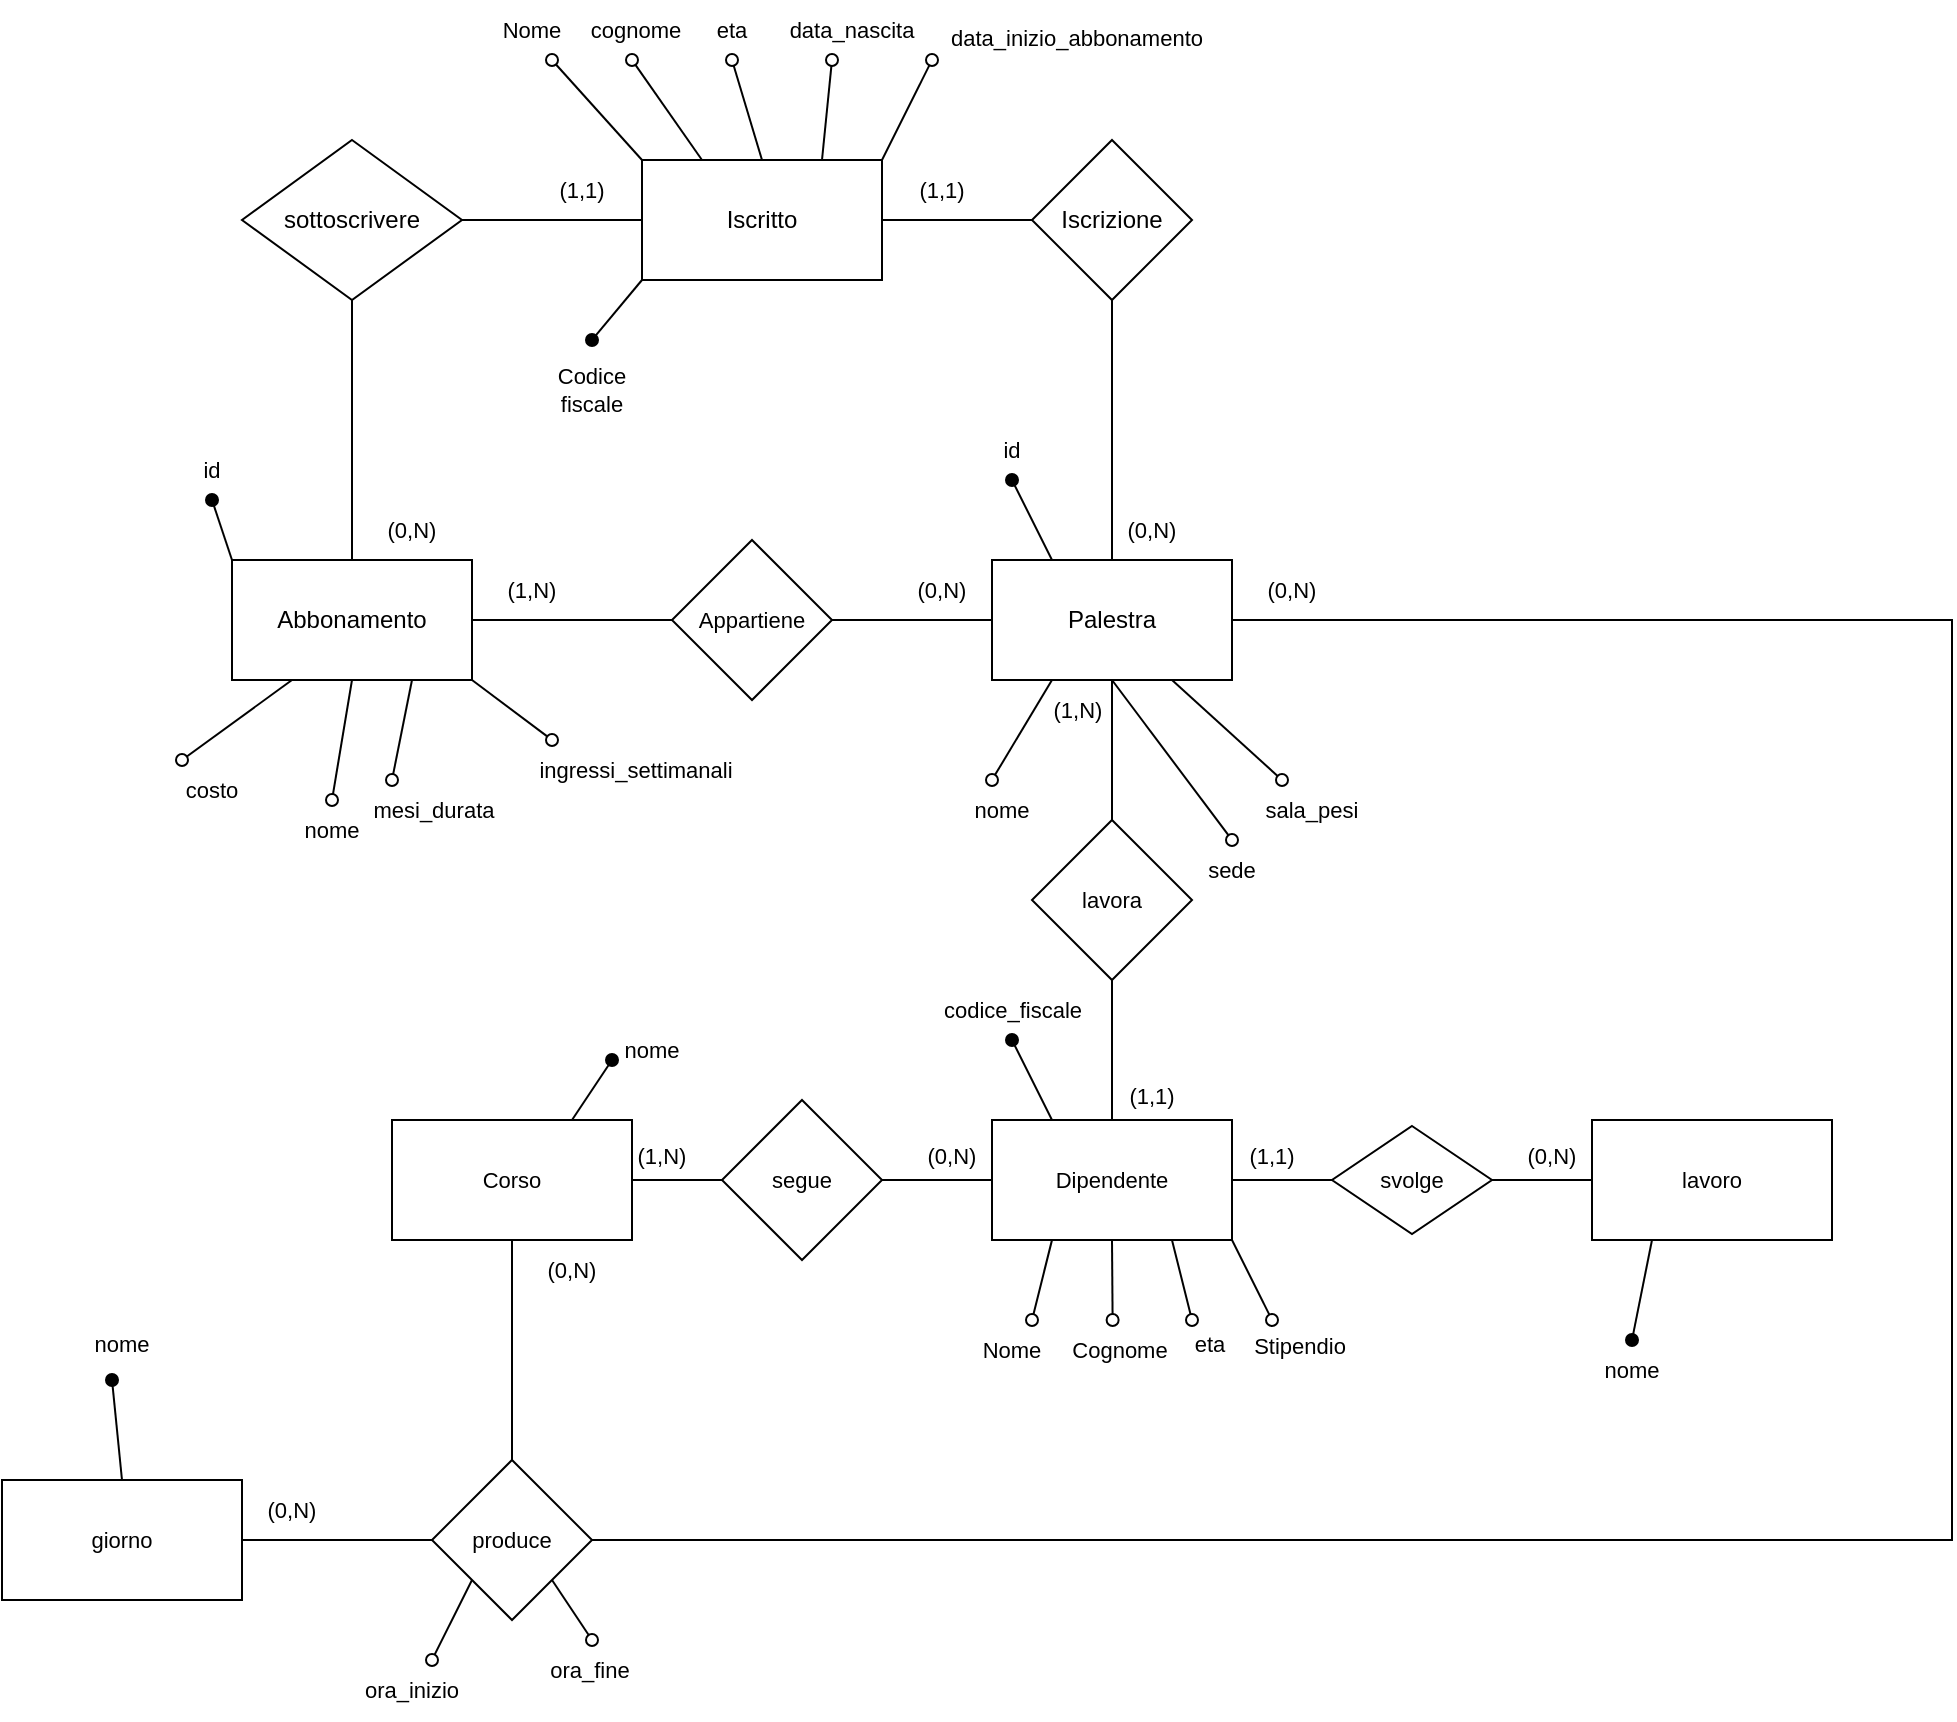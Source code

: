 <mxfile version="20.8.13" type="device"><diagram name="Page-1" id="3fQFfWbsSqfeV6-LvqqX"><mxGraphModel dx="612" dy="905" grid="1" gridSize="10" guides="1" tooltips="1" connect="1" arrows="1" fold="1" page="1" pageScale="1" pageWidth="850" pageHeight="1100" math="0" shadow="0"><root><mxCell id="0"/><mxCell id="1" parent="0"/><mxCell id="5hVPYMom1Oy6TIoJxcnM-8" style="edgeStyle=none;shape=connector;rounded=0;orthogonalLoop=1;jettySize=auto;html=1;exitX=1;exitY=0.5;exitDx=0;exitDy=0;entryX=0;entryY=0.5;entryDx=0;entryDy=0;labelBackgroundColor=default;strokeColor=default;fontFamily=Helvetica;fontSize=11;fontColor=default;startArrow=none;startFill=0;endArrow=none;endFill=0;" edge="1" parent="1" source="5hVPYMom1Oy6TIoJxcnM-1" target="5hVPYMom1Oy6TIoJxcnM-6"><mxGeometry relative="1" as="geometry"/></mxCell><mxCell id="5hVPYMom1Oy6TIoJxcnM-35" style="edgeStyle=none;shape=connector;rounded=0;orthogonalLoop=1;jettySize=auto;html=1;exitX=0;exitY=0;exitDx=0;exitDy=0;labelBackgroundColor=default;strokeColor=default;fontFamily=Helvetica;fontSize=11;fontColor=default;startArrow=none;startFill=0;endArrow=oval;endFill=0;" edge="1" parent="1" source="5hVPYMom1Oy6TIoJxcnM-1"><mxGeometry relative="1" as="geometry"><mxPoint x="340" y="160" as="targetPoint"/></mxGeometry></mxCell><mxCell id="5hVPYMom1Oy6TIoJxcnM-38" style="edgeStyle=none;shape=connector;rounded=0;orthogonalLoop=1;jettySize=auto;html=1;exitX=0.25;exitY=0;exitDx=0;exitDy=0;labelBackgroundColor=default;strokeColor=default;fontFamily=Helvetica;fontSize=11;fontColor=default;startArrow=none;startFill=0;endArrow=oval;endFill=0;" edge="1" parent="1" source="5hVPYMom1Oy6TIoJxcnM-1"><mxGeometry relative="1" as="geometry"><mxPoint x="380" y="160" as="targetPoint"/></mxGeometry></mxCell><mxCell id="5hVPYMom1Oy6TIoJxcnM-40" style="edgeStyle=none;shape=connector;rounded=0;orthogonalLoop=1;jettySize=auto;html=1;exitX=0.5;exitY=0;exitDx=0;exitDy=0;labelBackgroundColor=default;strokeColor=default;fontFamily=Helvetica;fontSize=11;fontColor=default;startArrow=none;startFill=0;endArrow=oval;endFill=0;" edge="1" parent="1" source="5hVPYMom1Oy6TIoJxcnM-1"><mxGeometry relative="1" as="geometry"><mxPoint x="430" y="160" as="targetPoint"/></mxGeometry></mxCell><mxCell id="5hVPYMom1Oy6TIoJxcnM-41" style="edgeStyle=none;shape=connector;rounded=0;orthogonalLoop=1;jettySize=auto;html=1;exitX=0.75;exitY=0;exitDx=0;exitDy=0;labelBackgroundColor=default;strokeColor=default;fontFamily=Helvetica;fontSize=11;fontColor=default;startArrow=none;startFill=0;endArrow=oval;endFill=0;" edge="1" parent="1" source="5hVPYMom1Oy6TIoJxcnM-1"><mxGeometry relative="1" as="geometry"><mxPoint x="480" y="160" as="targetPoint"/></mxGeometry></mxCell><mxCell id="5hVPYMom1Oy6TIoJxcnM-49" style="edgeStyle=none;shape=connector;rounded=0;orthogonalLoop=1;jettySize=auto;html=1;exitX=0;exitY=1;exitDx=0;exitDy=0;labelBackgroundColor=default;strokeColor=default;fontFamily=Helvetica;fontSize=11;fontColor=default;startArrow=none;startFill=0;endArrow=oval;endFill=1;" edge="1" parent="1" source="5hVPYMom1Oy6TIoJxcnM-1"><mxGeometry relative="1" as="geometry"><mxPoint x="360" y="300" as="targetPoint"/></mxGeometry></mxCell><mxCell id="5hVPYMom1Oy6TIoJxcnM-1" value="Iscritto" style="rounded=0;whiteSpace=wrap;html=1;" vertex="1" parent="1"><mxGeometry x="385" y="210" width="120" height="60" as="geometry"/></mxCell><mxCell id="5hVPYMom1Oy6TIoJxcnM-21" style="edgeStyle=none;shape=connector;rounded=0;orthogonalLoop=1;jettySize=auto;html=1;exitX=1;exitY=0.5;exitDx=0;exitDy=0;entryX=0;entryY=0.5;entryDx=0;entryDy=0;labelBackgroundColor=default;strokeColor=default;fontFamily=Helvetica;fontSize=11;fontColor=default;startArrow=none;startFill=0;endArrow=none;endFill=0;" edge="1" parent="1" source="5hVPYMom1Oy6TIoJxcnM-2" target="5hVPYMom1Oy6TIoJxcnM-62"><mxGeometry relative="1" as="geometry"><mxPoint x="220.0" y="450" as="targetPoint"/></mxGeometry></mxCell><mxCell id="5hVPYMom1Oy6TIoJxcnM-51" style="edgeStyle=none;shape=connector;rounded=0;orthogonalLoop=1;jettySize=auto;html=1;exitX=0.5;exitY=1;exitDx=0;exitDy=0;labelBackgroundColor=default;strokeColor=default;fontFamily=Helvetica;fontSize=11;fontColor=default;startArrow=none;startFill=0;endArrow=oval;endFill=0;" edge="1" parent="1" source="5hVPYMom1Oy6TIoJxcnM-2"><mxGeometry relative="1" as="geometry"><mxPoint x="230" y="530" as="targetPoint"/></mxGeometry></mxCell><mxCell id="5hVPYMom1Oy6TIoJxcnM-52" style="edgeStyle=none;shape=connector;rounded=0;orthogonalLoop=1;jettySize=auto;html=1;exitX=0.75;exitY=1;exitDx=0;exitDy=0;labelBackgroundColor=default;strokeColor=default;fontFamily=Helvetica;fontSize=11;fontColor=default;startArrow=none;startFill=0;endArrow=oval;endFill=0;" edge="1" parent="1" source="5hVPYMom1Oy6TIoJxcnM-2"><mxGeometry relative="1" as="geometry"><mxPoint x="260" y="520" as="targetPoint"/></mxGeometry></mxCell><mxCell id="5hVPYMom1Oy6TIoJxcnM-53" style="edgeStyle=none;shape=connector;rounded=0;orthogonalLoop=1;jettySize=auto;html=1;exitX=1;exitY=1;exitDx=0;exitDy=0;labelBackgroundColor=default;strokeColor=default;fontFamily=Helvetica;fontSize=11;fontColor=default;startArrow=none;startFill=0;endArrow=oval;endFill=0;" edge="1" parent="1" source="5hVPYMom1Oy6TIoJxcnM-2"><mxGeometry relative="1" as="geometry"><mxPoint x="340" y="500" as="targetPoint"/></mxGeometry></mxCell><mxCell id="5hVPYMom1Oy6TIoJxcnM-54" style="edgeStyle=none;shape=connector;rounded=0;orthogonalLoop=1;jettySize=auto;html=1;exitX=0.25;exitY=1;exitDx=0;exitDy=0;labelBackgroundColor=default;strokeColor=default;fontFamily=Helvetica;fontSize=11;fontColor=default;startArrow=none;startFill=0;endArrow=oval;endFill=0;entryX=0.25;entryY=0;entryDx=0;entryDy=0;" edge="1" parent="1" source="5hVPYMom1Oy6TIoJxcnM-2" target="5hVPYMom1Oy6TIoJxcnM-55"><mxGeometry relative="1" as="geometry"><mxPoint x="30" y="520" as="targetPoint"/></mxGeometry></mxCell><mxCell id="5hVPYMom1Oy6TIoJxcnM-59" style="edgeStyle=none;shape=connector;rounded=0;orthogonalLoop=1;jettySize=auto;html=1;exitX=0;exitY=0;exitDx=0;exitDy=0;labelBackgroundColor=default;strokeColor=default;fontFamily=Helvetica;fontSize=11;fontColor=default;startArrow=none;startFill=0;endArrow=oval;endFill=1;" edge="1" parent="1" source="5hVPYMom1Oy6TIoJxcnM-2"><mxGeometry relative="1" as="geometry"><mxPoint x="170" y="380" as="targetPoint"/></mxGeometry></mxCell><mxCell id="5hVPYMom1Oy6TIoJxcnM-2" value="&lt;div&gt;Abbonamento&lt;/div&gt;" style="rounded=0;whiteSpace=wrap;html=1;" vertex="1" parent="1"><mxGeometry x="180" y="410" width="120" height="60" as="geometry"/></mxCell><mxCell id="5hVPYMom1Oy6TIoJxcnM-64" style="edgeStyle=none;shape=connector;rounded=0;orthogonalLoop=1;jettySize=auto;html=1;exitX=0.5;exitY=1;exitDx=0;exitDy=0;labelBackgroundColor=default;strokeColor=default;fontFamily=Helvetica;fontSize=11;fontColor=default;startArrow=none;startFill=0;endArrow=oval;endFill=0;entryX=0.5;entryY=0;entryDx=0;entryDy=0;" edge="1" parent="1" source="5hVPYMom1Oy6TIoJxcnM-3" target="5hVPYMom1Oy6TIoJxcnM-65"><mxGeometry relative="1" as="geometry"><mxPoint x="620" y="520" as="targetPoint"/></mxGeometry></mxCell><mxCell id="5hVPYMom1Oy6TIoJxcnM-66" style="edgeStyle=none;shape=connector;rounded=0;orthogonalLoop=1;jettySize=auto;html=1;exitX=0.75;exitY=1;exitDx=0;exitDy=0;labelBackgroundColor=default;strokeColor=default;fontFamily=Helvetica;fontSize=11;fontColor=default;startArrow=none;startFill=0;endArrow=oval;endFill=0;entryX=0.25;entryY=0;entryDx=0;entryDy=0;" edge="1" parent="1" source="5hVPYMom1Oy6TIoJxcnM-3" target="5hVPYMom1Oy6TIoJxcnM-67"><mxGeometry relative="1" as="geometry"><mxPoint x="660" y="520" as="targetPoint"/></mxGeometry></mxCell><mxCell id="5hVPYMom1Oy6TIoJxcnM-68" style="edgeStyle=none;shape=connector;rounded=0;orthogonalLoop=1;jettySize=auto;html=1;exitX=0.25;exitY=1;exitDx=0;exitDy=0;labelBackgroundColor=default;strokeColor=default;fontFamily=Helvetica;fontSize=11;fontColor=default;startArrow=none;startFill=0;endArrow=oval;endFill=0;" edge="1" parent="1" source="5hVPYMom1Oy6TIoJxcnM-3"><mxGeometry relative="1" as="geometry"><mxPoint x="560" y="520" as="targetPoint"/></mxGeometry></mxCell><mxCell id="5hVPYMom1Oy6TIoJxcnM-70" style="edgeStyle=none;shape=connector;rounded=0;orthogonalLoop=1;jettySize=auto;html=1;exitX=0.25;exitY=0;exitDx=0;exitDy=0;labelBackgroundColor=default;strokeColor=default;fontFamily=Helvetica;fontSize=11;fontColor=default;startArrow=none;startFill=0;endArrow=oval;endFill=1;" edge="1" parent="1" source="5hVPYMom1Oy6TIoJxcnM-3"><mxGeometry relative="1" as="geometry"><mxPoint x="570" y="370" as="targetPoint"/></mxGeometry></mxCell><mxCell id="5hVPYMom1Oy6TIoJxcnM-111" style="edgeStyle=none;shape=connector;rounded=0;orthogonalLoop=1;jettySize=auto;html=1;exitX=1;exitY=0.5;exitDx=0;exitDy=0;entryX=1;entryY=0.5;entryDx=0;entryDy=0;labelBackgroundColor=default;strokeColor=default;fontFamily=Helvetica;fontSize=11;fontColor=default;startArrow=none;startFill=0;endArrow=none;endFill=0;" edge="1" parent="1" source="5hVPYMom1Oy6TIoJxcnM-3" target="5hVPYMom1Oy6TIoJxcnM-110"><mxGeometry relative="1" as="geometry"><Array as="points"><mxPoint x="1040" y="440"/><mxPoint x="1040" y="900"/></Array></mxGeometry></mxCell><mxCell id="5hVPYMom1Oy6TIoJxcnM-3" value="&lt;div&gt;Palestra&lt;/div&gt;" style="rounded=0;whiteSpace=wrap;html=1;" vertex="1" parent="1"><mxGeometry x="560" y="410" width="120" height="60" as="geometry"/></mxCell><mxCell id="5hVPYMom1Oy6TIoJxcnM-7" style="rounded=0;orthogonalLoop=1;jettySize=auto;html=1;exitX=0.5;exitY=1;exitDx=0;exitDy=0;entryX=0.5;entryY=0;entryDx=0;entryDy=0;endArrow=none;endFill=0;startArrow=none;startFill=0;" edge="1" parent="1" source="5hVPYMom1Oy6TIoJxcnM-6" target="5hVPYMom1Oy6TIoJxcnM-3"><mxGeometry relative="1" as="geometry"/></mxCell><mxCell id="5hVPYMom1Oy6TIoJxcnM-6" value="&lt;div&gt;Iscrizione&lt;/div&gt;" style="rhombus;whiteSpace=wrap;html=1;" vertex="1" parent="1"><mxGeometry x="580" y="200" width="80" height="80" as="geometry"/></mxCell><mxCell id="5hVPYMom1Oy6TIoJxcnM-19" style="edgeStyle=none;shape=connector;rounded=0;orthogonalLoop=1;jettySize=auto;html=1;exitX=1;exitY=0.5;exitDx=0;exitDy=0;entryX=0;entryY=0.5;entryDx=0;entryDy=0;labelBackgroundColor=default;strokeColor=default;fontFamily=Helvetica;fontSize=11;fontColor=default;startArrow=none;startFill=0;endArrow=none;endFill=0;" edge="1" parent="1" source="5hVPYMom1Oy6TIoJxcnM-9" target="5hVPYMom1Oy6TIoJxcnM-1"><mxGeometry relative="1" as="geometry"/></mxCell><mxCell id="5hVPYMom1Oy6TIoJxcnM-20" style="edgeStyle=none;shape=connector;rounded=0;orthogonalLoop=1;jettySize=auto;html=1;exitX=0.5;exitY=1;exitDx=0;exitDy=0;entryX=0.5;entryY=0;entryDx=0;entryDy=0;labelBackgroundColor=default;strokeColor=default;fontFamily=Helvetica;fontSize=11;fontColor=default;startArrow=none;startFill=0;endArrow=none;endFill=0;" edge="1" parent="1" source="5hVPYMom1Oy6TIoJxcnM-9" target="5hVPYMom1Oy6TIoJxcnM-2"><mxGeometry relative="1" as="geometry"/></mxCell><mxCell id="5hVPYMom1Oy6TIoJxcnM-9" value="sottoscrivere" style="rhombus;whiteSpace=wrap;html=1;" vertex="1" parent="1"><mxGeometry x="185" y="200" width="110" height="80" as="geometry"/></mxCell><mxCell id="5hVPYMom1Oy6TIoJxcnM-24" style="edgeStyle=none;shape=connector;rounded=0;orthogonalLoop=1;jettySize=auto;html=1;exitX=1;exitY=0.5;exitDx=0;exitDy=0;entryX=0;entryY=0.5;entryDx=0;entryDy=0;labelBackgroundColor=default;strokeColor=default;fontFamily=Helvetica;fontSize=11;fontColor=default;startArrow=none;startFill=0;endArrow=none;endFill=0;" edge="1" parent="1" source="5hVPYMom1Oy6TIoJxcnM-62" target="5hVPYMom1Oy6TIoJxcnM-3"><mxGeometry relative="1" as="geometry"><mxPoint x="670" y="450" as="sourcePoint"/></mxGeometry></mxCell><mxCell id="5hVPYMom1Oy6TIoJxcnM-27" value="&lt;div&gt;(1,1)&lt;/div&gt;" style="text;html=1;strokeColor=none;fillColor=none;align=center;verticalAlign=middle;whiteSpace=wrap;rounded=0;fontSize=11;fontFamily=Helvetica;fontColor=default;" vertex="1" parent="1"><mxGeometry x="325" y="210" width="60" height="30" as="geometry"/></mxCell><mxCell id="5hVPYMom1Oy6TIoJxcnM-28" value="&lt;div&gt;(0,N)&lt;/div&gt;" style="text;html=1;strokeColor=none;fillColor=none;align=center;verticalAlign=middle;whiteSpace=wrap;rounded=0;fontSize=11;fontFamily=Helvetica;fontColor=default;" vertex="1" parent="1"><mxGeometry x="240" y="380" width="60" height="30" as="geometry"/></mxCell><mxCell id="5hVPYMom1Oy6TIoJxcnM-30" value="&lt;div&gt;(1,N)&lt;/div&gt;" style="text;html=1;strokeColor=none;fillColor=none;align=center;verticalAlign=middle;whiteSpace=wrap;rounded=0;fontSize=11;fontFamily=Helvetica;fontColor=default;" vertex="1" parent="1"><mxGeometry x="300" y="410" width="60" height="30" as="geometry"/></mxCell><mxCell id="5hVPYMom1Oy6TIoJxcnM-32" value="&lt;div&gt;(0,N)&lt;/div&gt;" style="text;html=1;strokeColor=none;fillColor=none;align=center;verticalAlign=middle;whiteSpace=wrap;rounded=0;fontSize=11;fontFamily=Helvetica;fontColor=default;" vertex="1" parent="1"><mxGeometry x="505" y="410" width="60" height="30" as="geometry"/></mxCell><mxCell id="5hVPYMom1Oy6TIoJxcnM-33" value="&lt;div&gt;(0,N)&lt;/div&gt;" style="text;html=1;strokeColor=none;fillColor=none;align=center;verticalAlign=middle;whiteSpace=wrap;rounded=0;fontSize=11;fontFamily=Helvetica;fontColor=default;" vertex="1" parent="1"><mxGeometry x="610" y="380" width="60" height="30" as="geometry"/></mxCell><mxCell id="5hVPYMom1Oy6TIoJxcnM-42" style="edgeStyle=none;shape=connector;rounded=0;orthogonalLoop=1;jettySize=auto;html=1;exitX=0;exitY=0;exitDx=0;exitDy=0;labelBackgroundColor=default;strokeColor=default;fontFamily=Helvetica;fontSize=11;fontColor=default;startArrow=none;startFill=0;endArrow=oval;endFill=0;" edge="1" parent="1" source="5hVPYMom1Oy6TIoJxcnM-34"><mxGeometry relative="1" as="geometry"><mxPoint x="530" y="160" as="targetPoint"/></mxGeometry></mxCell><mxCell id="5hVPYMom1Oy6TIoJxcnM-34" value="&lt;div&gt;(1,1)&lt;/div&gt;" style="text;html=1;strokeColor=none;fillColor=none;align=center;verticalAlign=middle;whiteSpace=wrap;rounded=0;fontSize=11;fontFamily=Helvetica;fontColor=default;" vertex="1" parent="1"><mxGeometry x="505" y="210" width="60" height="30" as="geometry"/></mxCell><mxCell id="5hVPYMom1Oy6TIoJxcnM-37" value="Nome" style="text;html=1;strokeColor=none;fillColor=none;align=center;verticalAlign=middle;whiteSpace=wrap;rounded=0;fontSize=11;fontFamily=Helvetica;fontColor=default;" vertex="1" parent="1"><mxGeometry x="300" y="130" width="60" height="30" as="geometry"/></mxCell><mxCell id="5hVPYMom1Oy6TIoJxcnM-39" value="&lt;div&gt;cognome&lt;/div&gt;" style="text;html=1;strokeColor=none;fillColor=none;align=center;verticalAlign=middle;whiteSpace=wrap;rounded=0;fontSize=11;fontFamily=Helvetica;fontColor=default;" vertex="1" parent="1"><mxGeometry x="352" y="130" width="60" height="30" as="geometry"/></mxCell><mxCell id="5hVPYMom1Oy6TIoJxcnM-46" value="&lt;div&gt;eta&lt;/div&gt;" style="text;html=1;strokeColor=none;fillColor=none;align=center;verticalAlign=middle;whiteSpace=wrap;rounded=0;fontSize=11;fontFamily=Helvetica;fontColor=default;" vertex="1" parent="1"><mxGeometry x="400" y="130" width="60" height="30" as="geometry"/></mxCell><mxCell id="5hVPYMom1Oy6TIoJxcnM-47" value="&lt;div&gt;data_nascita&lt;/div&gt;" style="text;html=1;strokeColor=none;fillColor=none;align=center;verticalAlign=middle;whiteSpace=wrap;rounded=0;fontSize=11;fontFamily=Helvetica;fontColor=default;" vertex="1" parent="1"><mxGeometry x="460" y="130" width="60" height="30" as="geometry"/></mxCell><mxCell id="5hVPYMom1Oy6TIoJxcnM-48" value="data_inizio_abbonamento" style="text;html=1;strokeColor=none;fillColor=none;align=center;verticalAlign=middle;whiteSpace=wrap;rounded=0;fontSize=11;fontFamily=Helvetica;fontColor=default;" vertex="1" parent="1"><mxGeometry x="535" y="134" width="135" height="30" as="geometry"/></mxCell><mxCell id="5hVPYMom1Oy6TIoJxcnM-50" value="Codice fiscale" style="text;html=1;strokeColor=none;fillColor=none;align=center;verticalAlign=middle;whiteSpace=wrap;rounded=0;fontSize=11;fontFamily=Helvetica;fontColor=default;" vertex="1" parent="1"><mxGeometry x="330" y="310" width="60" height="30" as="geometry"/></mxCell><mxCell id="5hVPYMom1Oy6TIoJxcnM-55" value="&lt;div&gt;costo&lt;/div&gt;" style="text;html=1;strokeColor=none;fillColor=none;align=center;verticalAlign=middle;whiteSpace=wrap;rounded=0;fontSize=11;fontFamily=Helvetica;fontColor=default;" vertex="1" parent="1"><mxGeometry x="140" y="510" width="60" height="30" as="geometry"/></mxCell><mxCell id="5hVPYMom1Oy6TIoJxcnM-56" value="nome" style="text;html=1;strokeColor=none;fillColor=none;align=center;verticalAlign=middle;whiteSpace=wrap;rounded=0;fontSize=11;fontFamily=Helvetica;fontColor=default;" vertex="1" parent="1"><mxGeometry x="200" y="530" width="60" height="30" as="geometry"/></mxCell><mxCell id="5hVPYMom1Oy6TIoJxcnM-57" value="mesi_durata" style="text;html=1;strokeColor=none;fillColor=none;align=center;verticalAlign=middle;whiteSpace=wrap;rounded=0;fontSize=11;fontFamily=Helvetica;fontColor=default;" vertex="1" parent="1"><mxGeometry x="242" y="520" width="78" height="30" as="geometry"/></mxCell><mxCell id="5hVPYMom1Oy6TIoJxcnM-58" value="ingressi_settimanali" style="text;html=1;strokeColor=none;fillColor=none;align=center;verticalAlign=middle;whiteSpace=wrap;rounded=0;fontSize=11;fontFamily=Helvetica;fontColor=default;" vertex="1" parent="1"><mxGeometry x="329" y="500" width="106" height="30" as="geometry"/></mxCell><mxCell id="5hVPYMom1Oy6TIoJxcnM-61" value="id" style="text;html=1;strokeColor=none;fillColor=none;align=center;verticalAlign=middle;whiteSpace=wrap;rounded=0;fontSize=11;fontFamily=Helvetica;fontColor=default;" vertex="1" parent="1"><mxGeometry x="140" y="350" width="60" height="30" as="geometry"/></mxCell><mxCell id="5hVPYMom1Oy6TIoJxcnM-62" value="Appartiene" style="rhombus;whiteSpace=wrap;html=1;fontFamily=Helvetica;fontSize=11;fontColor=default;" vertex="1" parent="1"><mxGeometry x="400" y="400" width="80" height="80" as="geometry"/></mxCell><mxCell id="5hVPYMom1Oy6TIoJxcnM-65" value="sede" style="text;html=1;strokeColor=none;fillColor=none;align=center;verticalAlign=middle;whiteSpace=wrap;rounded=0;fontSize=11;fontFamily=Helvetica;fontColor=default;" vertex="1" parent="1"><mxGeometry x="650" y="550" width="60" height="30" as="geometry"/></mxCell><mxCell id="5hVPYMom1Oy6TIoJxcnM-67" value="sala_pesi" style="text;html=1;strokeColor=none;fillColor=none;align=center;verticalAlign=middle;whiteSpace=wrap;rounded=0;fontSize=11;fontFamily=Helvetica;fontColor=default;" vertex="1" parent="1"><mxGeometry x="690" y="520" width="60" height="30" as="geometry"/></mxCell><mxCell id="5hVPYMom1Oy6TIoJxcnM-69" value="nome" style="text;html=1;strokeColor=none;fillColor=none;align=center;verticalAlign=middle;whiteSpace=wrap;rounded=0;fontSize=11;fontFamily=Helvetica;fontColor=default;" vertex="1" parent="1"><mxGeometry x="535" y="520" width="60" height="30" as="geometry"/></mxCell><mxCell id="5hVPYMom1Oy6TIoJxcnM-71" value="id" style="text;html=1;strokeColor=none;fillColor=none;align=center;verticalAlign=middle;whiteSpace=wrap;rounded=0;fontSize=11;fontFamily=Helvetica;fontColor=default;" vertex="1" parent="1"><mxGeometry x="540" y="340" width="60" height="30" as="geometry"/></mxCell><mxCell id="5hVPYMom1Oy6TIoJxcnM-81" style="edgeStyle=none;shape=connector;rounded=0;orthogonalLoop=1;jettySize=auto;html=1;exitX=1;exitY=0.5;exitDx=0;exitDy=0;entryX=0;entryY=0.5;entryDx=0;entryDy=0;labelBackgroundColor=default;strokeColor=default;fontFamily=Helvetica;fontSize=11;fontColor=default;startArrow=none;startFill=0;endArrow=none;endFill=0;" edge="1" parent="1" source="5hVPYMom1Oy6TIoJxcnM-72" target="5hVPYMom1Oy6TIoJxcnM-74"><mxGeometry relative="1" as="geometry"/></mxCell><mxCell id="5hVPYMom1Oy6TIoJxcnM-89" style="edgeStyle=none;shape=connector;rounded=0;orthogonalLoop=1;jettySize=auto;html=1;exitX=0.25;exitY=0;exitDx=0;exitDy=0;labelBackgroundColor=default;strokeColor=default;fontFamily=Helvetica;fontSize=11;fontColor=default;startArrow=none;startFill=0;endArrow=oval;endFill=1;" edge="1" parent="1" source="5hVPYMom1Oy6TIoJxcnM-72"><mxGeometry relative="1" as="geometry"><mxPoint x="570" y="650.0" as="targetPoint"/></mxGeometry></mxCell><mxCell id="5hVPYMom1Oy6TIoJxcnM-95" style="edgeStyle=none;shape=connector;rounded=0;orthogonalLoop=1;jettySize=auto;html=1;exitX=0.5;exitY=0;exitDx=0;exitDy=0;entryX=0.5;entryY=1;entryDx=0;entryDy=0;labelBackgroundColor=default;strokeColor=default;fontFamily=Helvetica;fontSize=11;fontColor=default;startArrow=none;startFill=0;endArrow=none;endFill=0;" edge="1" parent="1" source="5hVPYMom1Oy6TIoJxcnM-72" target="5hVPYMom1Oy6TIoJxcnM-94"><mxGeometry relative="1" as="geometry"/></mxCell><mxCell id="5hVPYMom1Oy6TIoJxcnM-101" style="edgeStyle=none;shape=connector;rounded=0;orthogonalLoop=1;jettySize=auto;html=1;exitX=0.25;exitY=1;exitDx=0;exitDy=0;labelBackgroundColor=default;strokeColor=default;fontFamily=Helvetica;fontSize=11;fontColor=default;startArrow=none;startFill=0;endArrow=oval;endFill=0;" edge="1" parent="1" source="5hVPYMom1Oy6TIoJxcnM-72"><mxGeometry relative="1" as="geometry"><mxPoint x="580" y="790.0" as="targetPoint"/></mxGeometry></mxCell><mxCell id="5hVPYMom1Oy6TIoJxcnM-102" style="edgeStyle=none;shape=connector;rounded=0;orthogonalLoop=1;jettySize=auto;html=1;exitX=0.5;exitY=1;exitDx=0;exitDy=0;labelBackgroundColor=default;strokeColor=default;fontFamily=Helvetica;fontSize=11;fontColor=default;startArrow=none;startFill=0;endArrow=oval;endFill=0;" edge="1" parent="1" source="5hVPYMom1Oy6TIoJxcnM-72"><mxGeometry relative="1" as="geometry"><mxPoint x="620.308" y="790.0" as="targetPoint"/></mxGeometry></mxCell><mxCell id="5hVPYMom1Oy6TIoJxcnM-103" style="edgeStyle=none;shape=connector;rounded=0;orthogonalLoop=1;jettySize=auto;html=1;exitX=0.75;exitY=1;exitDx=0;exitDy=0;labelBackgroundColor=default;strokeColor=default;fontFamily=Helvetica;fontSize=11;fontColor=default;startArrow=none;startFill=0;endArrow=oval;endFill=0;" edge="1" parent="1" source="5hVPYMom1Oy6TIoJxcnM-72"><mxGeometry relative="1" as="geometry"><mxPoint x="660" y="790.0" as="targetPoint"/></mxGeometry></mxCell><mxCell id="5hVPYMom1Oy6TIoJxcnM-104" style="edgeStyle=none;shape=connector;rounded=0;orthogonalLoop=1;jettySize=auto;html=1;exitX=1;exitY=1;exitDx=0;exitDy=0;labelBackgroundColor=default;strokeColor=default;fontFamily=Helvetica;fontSize=11;fontColor=default;startArrow=none;startFill=0;endArrow=oval;endFill=0;" edge="1" parent="1" source="5hVPYMom1Oy6TIoJxcnM-72"><mxGeometry relative="1" as="geometry"><mxPoint x="700" y="790.0" as="targetPoint"/></mxGeometry></mxCell><mxCell id="5hVPYMom1Oy6TIoJxcnM-72" value="Dipendente" style="rounded=0;whiteSpace=wrap;html=1;fontFamily=Helvetica;fontSize=11;fontColor=default;" vertex="1" parent="1"><mxGeometry x="560" y="690" width="120" height="60" as="geometry"/></mxCell><mxCell id="5hVPYMom1Oy6TIoJxcnM-90" style="edgeStyle=none;shape=connector;rounded=0;orthogonalLoop=1;jettySize=auto;html=1;exitX=0.25;exitY=1;exitDx=0;exitDy=0;labelBackgroundColor=default;strokeColor=default;fontFamily=Helvetica;fontSize=11;fontColor=default;startArrow=none;startFill=0;endArrow=oval;endFill=1;" edge="1" parent="1" source="5hVPYMom1Oy6TIoJxcnM-73"><mxGeometry relative="1" as="geometry"><mxPoint x="880.0" y="800.0" as="targetPoint"/></mxGeometry></mxCell><mxCell id="5hVPYMom1Oy6TIoJxcnM-73" value="lavoro" style="rounded=0;whiteSpace=wrap;html=1;fontFamily=Helvetica;fontSize=11;fontColor=default;" vertex="1" parent="1"><mxGeometry x="860" y="690" width="120" height="60" as="geometry"/></mxCell><mxCell id="5hVPYMom1Oy6TIoJxcnM-82" style="edgeStyle=none;shape=connector;rounded=0;orthogonalLoop=1;jettySize=auto;html=1;exitX=1;exitY=0.5;exitDx=0;exitDy=0;entryX=0;entryY=0.5;entryDx=0;entryDy=0;labelBackgroundColor=default;strokeColor=default;fontFamily=Helvetica;fontSize=11;fontColor=default;startArrow=none;startFill=0;endArrow=none;endFill=0;" edge="1" parent="1" source="5hVPYMom1Oy6TIoJxcnM-74" target="5hVPYMom1Oy6TIoJxcnM-73"><mxGeometry relative="1" as="geometry"/></mxCell><mxCell id="5hVPYMom1Oy6TIoJxcnM-74" value="svolge" style="rhombus;whiteSpace=wrap;html=1;fontFamily=Helvetica;fontSize=11;fontColor=default;" vertex="1" parent="1"><mxGeometry x="730" y="693" width="80" height="54" as="geometry"/></mxCell><mxCell id="5hVPYMom1Oy6TIoJxcnM-80" style="edgeStyle=none;shape=connector;rounded=0;orthogonalLoop=1;jettySize=auto;html=1;exitX=1;exitY=0.5;exitDx=0;exitDy=0;entryX=0;entryY=0.5;entryDx=0;entryDy=0;labelBackgroundColor=default;strokeColor=default;fontFamily=Helvetica;fontSize=11;fontColor=default;startArrow=none;startFill=0;endArrow=none;endFill=0;" edge="1" parent="1" source="5hVPYMom1Oy6TIoJxcnM-75" target="5hVPYMom1Oy6TIoJxcnM-78"><mxGeometry relative="1" as="geometry"/></mxCell><mxCell id="5hVPYMom1Oy6TIoJxcnM-87" style="edgeStyle=none;shape=connector;rounded=0;orthogonalLoop=1;jettySize=auto;html=1;exitX=0.75;exitY=0;exitDx=0;exitDy=0;labelBackgroundColor=default;strokeColor=default;fontFamily=Helvetica;fontSize=11;fontColor=default;startArrow=none;startFill=0;endArrow=oval;endFill=1;" edge="1" parent="1" source="5hVPYMom1Oy6TIoJxcnM-75"><mxGeometry relative="1" as="geometry"><mxPoint x="370" y="660.0" as="targetPoint"/></mxGeometry></mxCell><mxCell id="5hVPYMom1Oy6TIoJxcnM-75" value="Corso" style="rounded=0;whiteSpace=wrap;html=1;fontFamily=Helvetica;fontSize=11;fontColor=default;" vertex="1" parent="1"><mxGeometry x="260" y="690" width="120" height="60" as="geometry"/></mxCell><mxCell id="5hVPYMom1Oy6TIoJxcnM-79" style="edgeStyle=none;shape=connector;rounded=0;orthogonalLoop=1;jettySize=auto;html=1;exitX=1;exitY=0.5;exitDx=0;exitDy=0;entryX=0;entryY=0.5;entryDx=0;entryDy=0;labelBackgroundColor=default;strokeColor=default;fontFamily=Helvetica;fontSize=11;fontColor=default;startArrow=none;startFill=0;endArrow=none;endFill=0;" edge="1" parent="1" source="5hVPYMom1Oy6TIoJxcnM-78" target="5hVPYMom1Oy6TIoJxcnM-72"><mxGeometry relative="1" as="geometry"/></mxCell><mxCell id="5hVPYMom1Oy6TIoJxcnM-78" value="segue" style="rhombus;whiteSpace=wrap;html=1;fontFamily=Helvetica;fontSize=11;fontColor=default;" vertex="1" parent="1"><mxGeometry x="425" y="680" width="80" height="80" as="geometry"/></mxCell><mxCell id="5hVPYMom1Oy6TIoJxcnM-83" value="&lt;div&gt;(0,N)&lt;/div&gt;" style="text;html=1;strokeColor=none;fillColor=none;align=center;verticalAlign=middle;whiteSpace=wrap;rounded=0;fontSize=11;fontFamily=Helvetica;fontColor=default;" vertex="1" parent="1"><mxGeometry x="510" y="693" width="60" height="30" as="geometry"/></mxCell><mxCell id="5hVPYMom1Oy6TIoJxcnM-84" value="&lt;div&gt;(1,N)&lt;/div&gt;" style="text;html=1;strokeColor=none;fillColor=none;align=center;verticalAlign=middle;whiteSpace=wrap;rounded=0;fontSize=11;fontFamily=Helvetica;fontColor=default;" vertex="1" parent="1"><mxGeometry x="365" y="693" width="60" height="30" as="geometry"/></mxCell><mxCell id="5hVPYMom1Oy6TIoJxcnM-85" value="&lt;div&gt;(0,N)&lt;/div&gt;" style="text;html=1;strokeColor=none;fillColor=none;align=center;verticalAlign=middle;whiteSpace=wrap;rounded=0;fontSize=11;fontFamily=Helvetica;fontColor=default;" vertex="1" parent="1"><mxGeometry x="810" y="693" width="60" height="30" as="geometry"/></mxCell><mxCell id="5hVPYMom1Oy6TIoJxcnM-86" value="&lt;div&gt;(1,1)&lt;/div&gt;" style="text;html=1;strokeColor=none;fillColor=none;align=center;verticalAlign=middle;whiteSpace=wrap;rounded=0;fontSize=11;fontFamily=Helvetica;fontColor=default;" vertex="1" parent="1"><mxGeometry x="670" y="693" width="60" height="30" as="geometry"/></mxCell><mxCell id="5hVPYMom1Oy6TIoJxcnM-88" value="nome" style="text;html=1;strokeColor=none;fillColor=none;align=center;verticalAlign=middle;whiteSpace=wrap;rounded=0;fontSize=11;fontFamily=Helvetica;fontColor=default;" vertex="1" parent="1"><mxGeometry x="360" y="640" width="60" height="30" as="geometry"/></mxCell><mxCell id="5hVPYMom1Oy6TIoJxcnM-92" value="nome" style="text;html=1;strokeColor=none;fillColor=none;align=center;verticalAlign=middle;whiteSpace=wrap;rounded=0;fontSize=11;fontFamily=Helvetica;fontColor=default;" vertex="1" parent="1"><mxGeometry x="850" y="800" width="60" height="30" as="geometry"/></mxCell><mxCell id="5hVPYMom1Oy6TIoJxcnM-93" value="codice_fiscale" style="text;html=1;strokeColor=none;fillColor=none;align=center;verticalAlign=middle;whiteSpace=wrap;rounded=0;fontSize=11;fontFamily=Helvetica;fontColor=default;" vertex="1" parent="1"><mxGeometry x="527.5" y="620" width="85" height="30" as="geometry"/></mxCell><mxCell id="5hVPYMom1Oy6TIoJxcnM-96" style="edgeStyle=none;shape=connector;rounded=0;orthogonalLoop=1;jettySize=auto;html=1;exitX=0.5;exitY=0;exitDx=0;exitDy=0;labelBackgroundColor=default;strokeColor=default;fontFamily=Helvetica;fontSize=11;fontColor=default;startArrow=none;startFill=0;endArrow=none;endFill=0;" edge="1" parent="1" source="5hVPYMom1Oy6TIoJxcnM-94" target="5hVPYMom1Oy6TIoJxcnM-3"><mxGeometry relative="1" as="geometry"/></mxCell><mxCell id="5hVPYMom1Oy6TIoJxcnM-94" value="lavora" style="rhombus;whiteSpace=wrap;html=1;fontFamily=Helvetica;fontSize=11;fontColor=default;" vertex="1" parent="1"><mxGeometry x="580" y="540" width="80" height="80" as="geometry"/></mxCell><mxCell id="5hVPYMom1Oy6TIoJxcnM-97" value="&lt;div&gt;(1,1)&lt;/div&gt;" style="text;html=1;strokeColor=none;fillColor=none;align=center;verticalAlign=middle;whiteSpace=wrap;rounded=0;fontSize=11;fontFamily=Helvetica;fontColor=default;" vertex="1" parent="1"><mxGeometry x="610" y="663" width="60" height="30" as="geometry"/></mxCell><mxCell id="5hVPYMom1Oy6TIoJxcnM-98" value="&lt;div&gt;(1,N)&lt;/div&gt;" style="text;html=1;strokeColor=none;fillColor=none;align=center;verticalAlign=middle;whiteSpace=wrap;rounded=0;fontSize=11;fontFamily=Helvetica;fontColor=default;" vertex="1" parent="1"><mxGeometry x="572.5" y="470" width="60" height="30" as="geometry"/></mxCell><mxCell id="5hVPYMom1Oy6TIoJxcnM-105" value="Nome" style="text;html=1;strokeColor=none;fillColor=none;align=center;verticalAlign=middle;whiteSpace=wrap;rounded=0;fontSize=11;fontFamily=Helvetica;fontColor=default;" vertex="1" parent="1"><mxGeometry x="540" y="790" width="60" height="30" as="geometry"/></mxCell><mxCell id="5hVPYMom1Oy6TIoJxcnM-106" value="Cognome" style="text;html=1;strokeColor=none;fillColor=none;align=center;verticalAlign=middle;whiteSpace=wrap;rounded=0;fontSize=11;fontFamily=Helvetica;fontColor=default;" vertex="1" parent="1"><mxGeometry x="594" y="790" width="60" height="30" as="geometry"/></mxCell><mxCell id="5hVPYMom1Oy6TIoJxcnM-107" value="eta" style="text;html=1;strokeColor=none;fillColor=none;align=center;verticalAlign=middle;whiteSpace=wrap;rounded=0;fontSize=11;fontFamily=Helvetica;fontColor=default;" vertex="1" parent="1"><mxGeometry x="639" y="787" width="60" height="30" as="geometry"/></mxCell><mxCell id="5hVPYMom1Oy6TIoJxcnM-108" value="Stipendio" style="text;html=1;strokeColor=none;fillColor=none;align=center;verticalAlign=middle;whiteSpace=wrap;rounded=0;fontSize=11;fontFamily=Helvetica;fontColor=default;" vertex="1" parent="1"><mxGeometry x="684" y="788" width="60" height="30" as="geometry"/></mxCell><mxCell id="5hVPYMom1Oy6TIoJxcnM-114" style="edgeStyle=none;shape=connector;rounded=0;orthogonalLoop=1;jettySize=auto;html=1;exitX=0.5;exitY=0;exitDx=0;exitDy=0;entryX=0.5;entryY=1;entryDx=0;entryDy=0;labelBackgroundColor=default;strokeColor=default;fontFamily=Helvetica;fontSize=11;fontColor=default;startArrow=none;startFill=0;endArrow=none;endFill=0;" edge="1" parent="1" source="5hVPYMom1Oy6TIoJxcnM-110" target="5hVPYMom1Oy6TIoJxcnM-75"><mxGeometry relative="1" as="geometry"/></mxCell><mxCell id="5hVPYMom1Oy6TIoJxcnM-119" style="edgeStyle=none;shape=connector;rounded=0;orthogonalLoop=1;jettySize=auto;html=1;exitX=1;exitY=1;exitDx=0;exitDy=0;labelBackgroundColor=default;strokeColor=default;fontFamily=Helvetica;fontSize=11;fontColor=default;startArrow=none;startFill=0;endArrow=oval;endFill=0;" edge="1" parent="1" source="5hVPYMom1Oy6TIoJxcnM-110"><mxGeometry relative="1" as="geometry"><mxPoint x="360.0" y="950" as="targetPoint"/></mxGeometry></mxCell><mxCell id="5hVPYMom1Oy6TIoJxcnM-120" style="edgeStyle=none;shape=connector;rounded=0;orthogonalLoop=1;jettySize=auto;html=1;exitX=0;exitY=1;exitDx=0;exitDy=0;labelBackgroundColor=default;strokeColor=default;fontFamily=Helvetica;fontSize=11;fontColor=default;startArrow=none;startFill=0;endArrow=oval;endFill=0;" edge="1" parent="1" source="5hVPYMom1Oy6TIoJxcnM-110"><mxGeometry relative="1" as="geometry"><mxPoint x="280.0" y="960" as="targetPoint"/></mxGeometry></mxCell><mxCell id="5hVPYMom1Oy6TIoJxcnM-110" value="produce" style="rhombus;whiteSpace=wrap;html=1;fontFamily=Helvetica;fontSize=11;fontColor=default;" vertex="1" parent="1"><mxGeometry x="280" y="860" width="80" height="80" as="geometry"/></mxCell><mxCell id="5hVPYMom1Oy6TIoJxcnM-113" style="edgeStyle=none;shape=connector;rounded=0;orthogonalLoop=1;jettySize=auto;html=1;exitX=1;exitY=0.5;exitDx=0;exitDy=0;entryX=0;entryY=0.5;entryDx=0;entryDy=0;labelBackgroundColor=default;strokeColor=default;fontFamily=Helvetica;fontSize=11;fontColor=default;startArrow=none;startFill=0;endArrow=none;endFill=0;" edge="1" parent="1" source="5hVPYMom1Oy6TIoJxcnM-112" target="5hVPYMom1Oy6TIoJxcnM-110"><mxGeometry relative="1" as="geometry"/></mxCell><mxCell id="5hVPYMom1Oy6TIoJxcnM-121" style="edgeStyle=none;shape=connector;rounded=0;orthogonalLoop=1;jettySize=auto;html=1;exitX=0.5;exitY=0;exitDx=0;exitDy=0;labelBackgroundColor=default;strokeColor=default;fontFamily=Helvetica;fontSize=11;fontColor=default;startArrow=none;startFill=0;endArrow=oval;endFill=1;" edge="1" parent="1" source="5hVPYMom1Oy6TIoJxcnM-112"><mxGeometry relative="1" as="geometry"><mxPoint x="120" y="820" as="targetPoint"/></mxGeometry></mxCell><mxCell id="5hVPYMom1Oy6TIoJxcnM-112" value="giorno" style="rounded=0;whiteSpace=wrap;html=1;fontFamily=Helvetica;fontSize=11;fontColor=default;" vertex="1" parent="1"><mxGeometry x="65" y="870" width="120" height="60" as="geometry"/></mxCell><mxCell id="5hVPYMom1Oy6TIoJxcnM-115" value="&lt;div&gt;(0,N)&lt;/div&gt;" style="text;html=1;strokeColor=none;fillColor=none;align=center;verticalAlign=middle;whiteSpace=wrap;rounded=0;fontSize=11;fontFamily=Helvetica;fontColor=default;" vertex="1" parent="1"><mxGeometry x="180" y="870" width="60" height="30" as="geometry"/></mxCell><mxCell id="5hVPYMom1Oy6TIoJxcnM-116" value="&lt;div&gt;(0,N)&lt;/div&gt;" style="text;html=1;strokeColor=none;fillColor=none;align=center;verticalAlign=middle;whiteSpace=wrap;rounded=0;fontSize=11;fontFamily=Helvetica;fontColor=default;" vertex="1" parent="1"><mxGeometry x="680" y="410" width="60" height="30" as="geometry"/></mxCell><mxCell id="5hVPYMom1Oy6TIoJxcnM-118" value="&lt;div&gt;(0,N)&lt;/div&gt;" style="text;html=1;strokeColor=none;fillColor=none;align=center;verticalAlign=middle;whiteSpace=wrap;rounded=0;fontSize=11;fontFamily=Helvetica;fontColor=default;" vertex="1" parent="1"><mxGeometry x="320" y="750" width="60" height="30" as="geometry"/></mxCell><mxCell id="5hVPYMom1Oy6TIoJxcnM-122" value="nome" style="text;html=1;strokeColor=none;fillColor=none;align=center;verticalAlign=middle;whiteSpace=wrap;rounded=0;fontSize=11;fontFamily=Helvetica;fontColor=default;" vertex="1" parent="1"><mxGeometry x="95" y="787" width="60" height="30" as="geometry"/></mxCell><mxCell id="5hVPYMom1Oy6TIoJxcnM-123" value="ora_inizio" style="text;html=1;strokeColor=none;fillColor=none;align=center;verticalAlign=middle;whiteSpace=wrap;rounded=0;fontSize=11;fontFamily=Helvetica;fontColor=default;" vertex="1" parent="1"><mxGeometry x="240" y="960" width="60" height="30" as="geometry"/></mxCell><mxCell id="5hVPYMom1Oy6TIoJxcnM-124" value="ora_fine" style="text;html=1;strokeColor=none;fillColor=none;align=center;verticalAlign=middle;whiteSpace=wrap;rounded=0;fontSize=11;fontFamily=Helvetica;fontColor=default;" vertex="1" parent="1"><mxGeometry x="329" y="950" width="60" height="30" as="geometry"/></mxCell></root></mxGraphModel></diagram></mxfile>